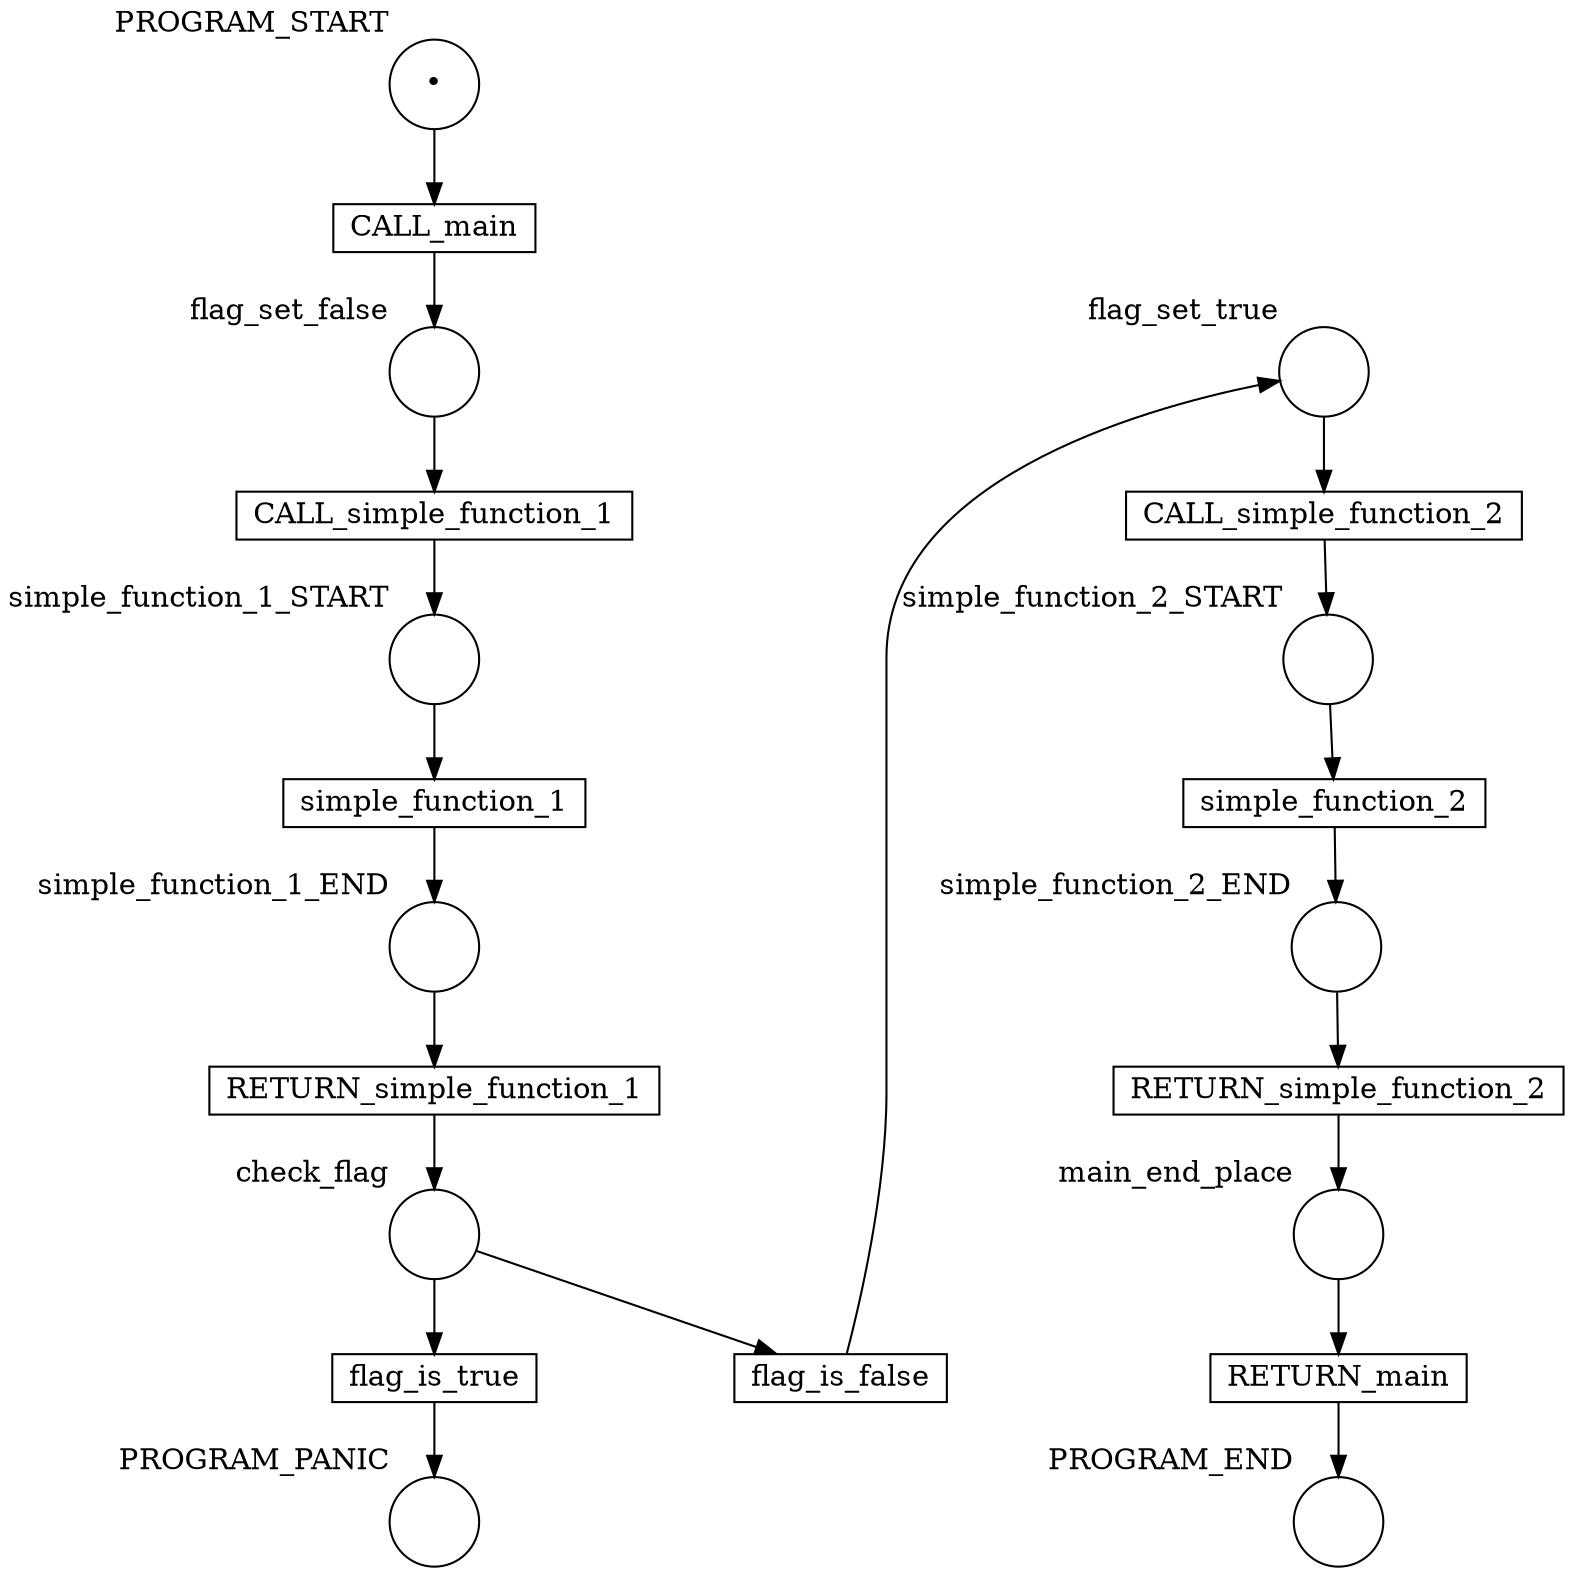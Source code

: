 digraph two_function_call_correct {
    nodesep=1.0;
    
    // Program places
    PROGRAM_START [width=0.6 shape="circle" xlabel="PROGRAM_START" label="•"];
    PROGRAM_PANIC [width=0.6 shape="circle" xlabel="PROGRAM_PANIC" label=""];
    PROGRAM_END [width=0.6 shape="circle" xlabel="PROGRAM_END" label=""];
    // main function places
    flag_set_false [width=0.6 shape="circle" xlabel="flag_set_false" label=""];
    check_flag [width=0.6 shape="circle" xlabel="check_flag" label=""];
    flag_set_true [width=0.6 shape="circle" xlabel="flag_set_true" label=""];
    main_end_place [width=0.6 shape="circle" xlabel="main_end_place" label=""];
    
    // Simple function first call
    simple_function_1_START [width=0.6 shape="circle" xlabel="simple_function_1_START" label=""];
    simple_function_1 [height=0.1 shape="box" xlabel="" label="simple_function_1"];
    simple_function_1_END [width=0.6 shape="circle" xlabel="simple_function_1_END" label=""];
    // Simple function second call
    simple_function_2_START [width=0.6 shape="circle" xlabel="simple_function_2_START" label=""];
    simple_function_2 [height=0.1 shape="box" xlabel="" label="simple_function_2"];
    simple_function_2_END [width=0.6 shape="circle" xlabel="simple_function_2_END" label=""];
    
    // Transitions
    CALL_main [height=0.1 shape="box" xlabel="" label="CALL_main"];
    CALL_simple_function_1 [height=0.1 shape="box" xlabel="" label="CALL_simple_function_1"];
    RETURN_simple_function_1 [height=0.1 shape="box" xlabel="" label="RETURN_simple_function_1"];
    CALL_simple_function_2 [height=0.1 shape="box" xlabel="" label="CALL_simple_function_2"];
    RETURN_simple_function_2 [height=0.1 shape="box" xlabel="" label="RETURN_simple_function_2"];
    flag_is_false [height=0.1 shape="box" xlabel="" label="flag_is_false"];
    flag_is_true [height=0.1 shape="box" xlabel="" label="flag_is_true"];
    RETURN_main [height=0.1 shape="box" xlabel="" label="RETURN_main"];
     
    // Before the first function call
    PROGRAM_START -> CALL_main;
    CALL_main -> flag_set_false;
    // First function call
    flag_set_false -> CALL_simple_function_1;
    CALL_simple_function_1 -> simple_function_1_START;
    simple_function_1_START -> simple_function_1;
    simple_function_1 -> simple_function_1_END;
    simple_function_1_END -> RETURN_simple_function_1;
    RETURN_simple_function_1 -> check_flag  [weight=10];
    // Check flag
    check_flag -> flag_is_true;
    flag_is_true -> PROGRAM_PANIC;
    check_flag -> flag_is_false;
    flag_is_false -> flag_set_true;
    // Second function call
    flag_set_true -> CALL_simple_function_2 [weight=10];
    CALL_simple_function_2 -> simple_function_2_START;
    simple_function_2_START -> simple_function_2;
    simple_function_2 -> simple_function_2_END;
    simple_function_2_END -> RETURN_simple_function_2;
    RETURN_simple_function_2 -> main_end_place;
    main_end_place -> RETURN_main;
    RETURN_main -> PROGRAM_END;
    
    // Put the program start at the top and the program end at the bottom
    {rank = min; PROGRAM_START;}
    {rank = same; flag_is_false; flag_is_true;}
    {rank = same; flag_set_false; flag_set_true;}
    {rank = same; CALL_simple_function_1; CALL_simple_function_2;}
    {rank = max; PROGRAM_END;} 
}
